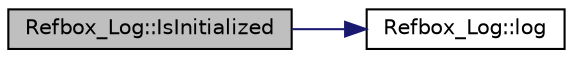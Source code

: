 digraph "Refbox_Log::IsInitialized"
{
 // INTERACTIVE_SVG=YES
  edge [fontname="Helvetica",fontsize="10",labelfontname="Helvetica",labelfontsize="10"];
  node [fontname="Helvetica",fontsize="10",shape=record];
  rankdir="LR";
  Node1 [label="Refbox_Log::IsInitialized",height=0.2,width=0.4,color="black", fillcolor="grey75", style="filled", fontcolor="black"];
  Node1 -> Node2 [color="midnightblue",fontsize="10",style="solid",fontname="Helvetica"];
  Node2 [label="Refbox_Log::log",height=0.2,width=0.4,color="black", fillcolor="white", style="filled",URL="$df/dfa/class_refbox___log.html#a65236f4315805630893a0de86b7195b1"];
}

